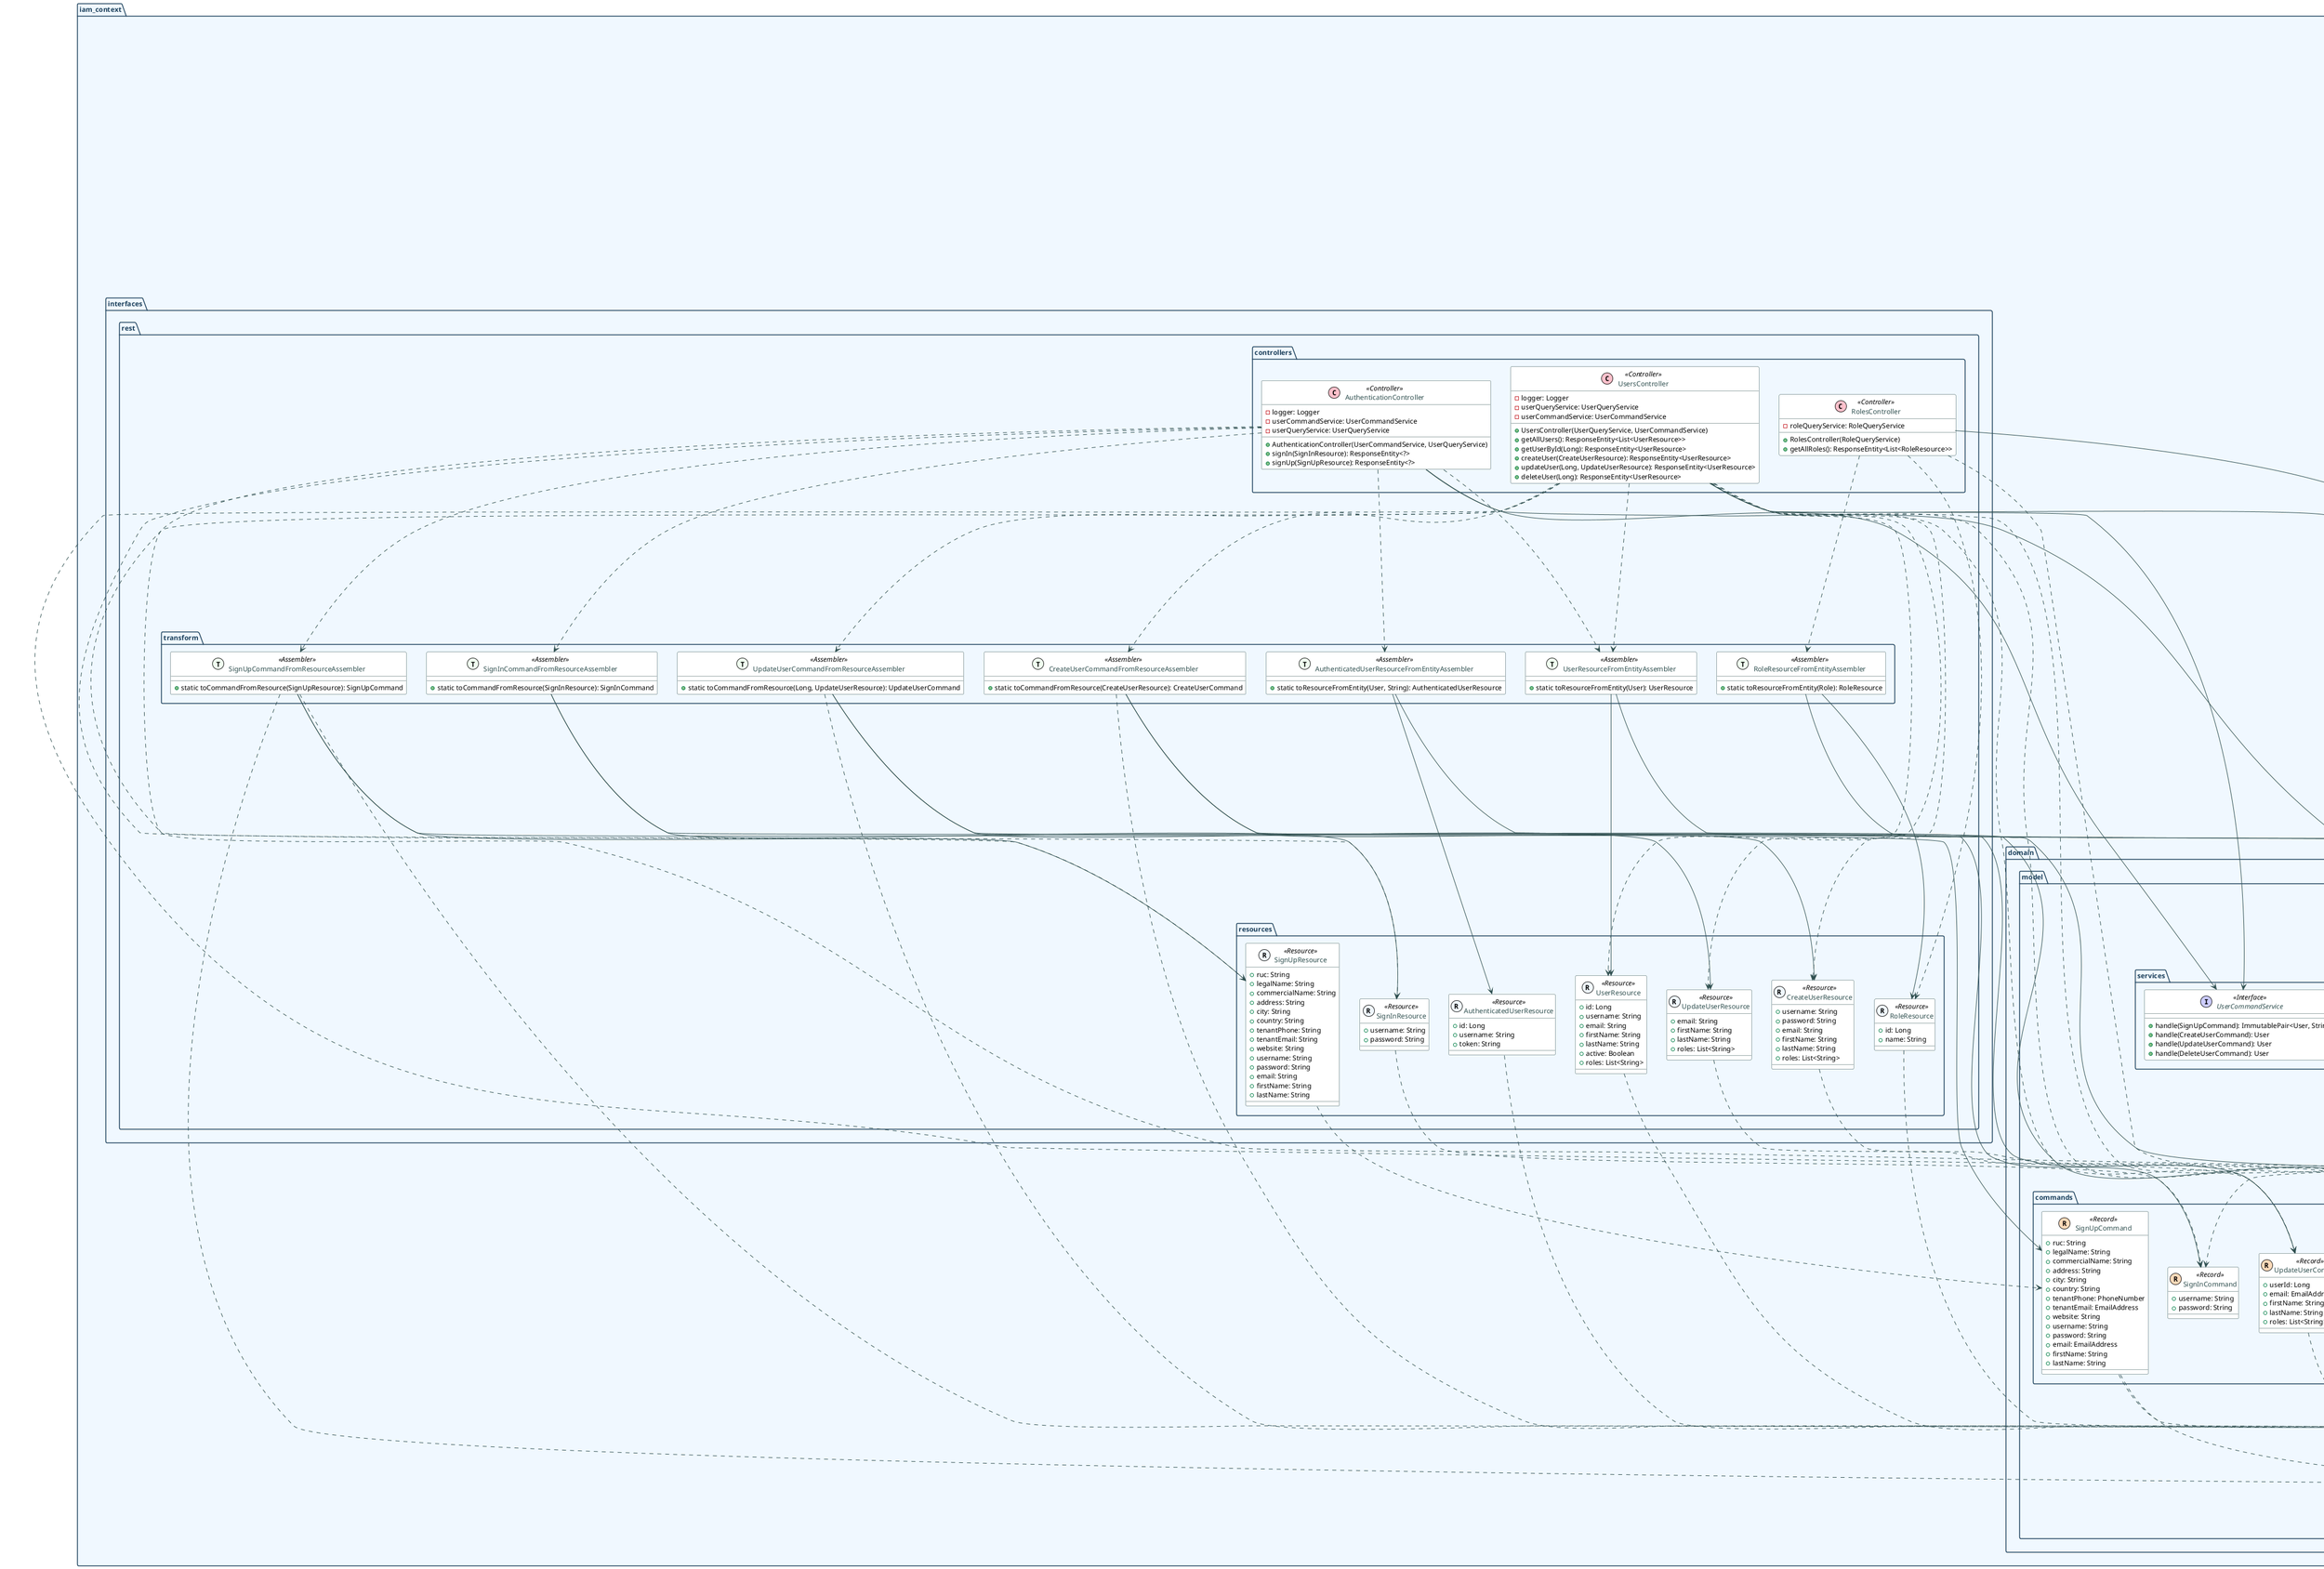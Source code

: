 @startuml
!define DARKBLUE #F0F8FF
!define LIGHTBLUE #E0F2F7
!define GREEN #E6FFE6
!define ORANGE #FFFAF0
!define GREY #F5F5F5
!define RED #FFEEEE
!define PURPLE #E6E6FA
!define TEAL #E0FFFF

skinparam defaultFontName "Arial"
skinparam defaultFontSize 12
skinparam class {
    BackgroundColor White
    ArrowColor #2F4F4F
    BorderColor #2F4F4F
    FontColor #2F4F4F
}
skinparam package {
    BackgroundColor DARKBLUE
    BorderColor #1C405B
    FontColor #1C405B
}
skinparam stereotype {
    FontColor #6A5ACD
}

package "iam_context" {

    package "application" {
        package "internal" {
            package "commandservices" {
                class RoleCommandServiceImpl <<(S, #ADD8E6) Service>> {
                    - roleRepository: RoleRepository
                    + RoleCommandServiceImpl(RoleRepository)
                    + handle(SeedRolesCommand)
                }

                class UserCommandServiceImpl <<(S, #ADD8E6) Service>> {
                    - logger: Logger
                    - userRepository: UserRepository
                    - tenantRepository: TenantRepository
                    - roleRepository: RoleRepository
                    - hashingService: HashingService
                    - tokenService: TokenService
                    + UserCommandServiceImpl(UserRepository, TenantRepository, RoleRepository, HashingService, TokenService)
                    + handle(SignUpCommand): ImmutablePair<User, String>
                    + handle(CreateUserCommand): User
                    + handle(UpdateUserCommand): User
                    + handle(DeleteUserCommand): User
                    - getRolesFromNames(List<String>): List<Role>
                }
            }

            package "queryservices" {
                class RoleQueryServiceImpl <<(S, #ADD8E6) Service>> {
                    - roleRepository: RoleRepository
                    + RoleQueryServiceImpl(RoleRepository)
                    + handle(GetAllRolesQuery): List<Role>
                    + handle(GetRoleByNameQuery): Optional<Role>
                }

                class UserQueryServiceImpl <<(S, #ADD8E6) Service>> {
                    - userRepository: UserRepository
                    - hashingService: HashingService
                    - tokenService: TokenService
                    + UserQueryServiceImpl(UserRepository, HashingService, TokenService)
                    + handle(GetAllUsersQuery): List<User>
                    + handle(GetUserByIdQuery): Optional<User>
                    + handle(GetUserByUsernameQuery): Optional<User>
                    + handle(SignInCommand): ImmutablePair<User, String>
                }
            }

            package "eventhandlers" {
                class ApplicationReadyEventHandler <<(S, #ADD8E6) Service>> {
                    - LOGGER: Logger
                    - roleCommandService: RoleCommandService
                    + ApplicationReadyEventHandler(RoleCommandService)
                    + on(ApplicationReadyEvent)
                }
            }

            package "outboundservices" {
                package "hashing" {
                    interface HashingService <<(I, #CCCCFF) Interface>> {
                        + encode(CharSequence): String
                        + matches(CharSequence, String): boolean
                    }
                }
                package "tokens" {
                    interface TokenService <<(I, #CCCCFF) Interface>> {
                        + generateToken(Authentication): String
                        + generateToken(String): String
                        + generateToken(String, Long): String
                        + getUsernameFromToken(String): String
                        + getTenantIdFromToken(String): Long
                        + validateToken(String): boolean
                        + getBearerTokenFrom(HttpServletRequest): String
                    }
                }
            }
        }
    }

    package "domain" {
        package "model" {
            package "aggregates" {
                class Tenant <<(A, #B0E0E6) AggregateRoot>> {
                    - ruc: String
                    - legalName: String
                    - code: String
                    - commercialName: String
                    - address: String
                    - city: String
                    - country: String
                    - phoneNumber: PhoneNumber <<Embedded>>
                    - email: EmailAddress <<Embedded>>
                    - website: String
                    - active: Boolean
                    + Tenant()
                    + Tenant(String, String, String, String, String, String, PhoneNumber, EmailAddress, String)
                    - generateCodeFromRuc(String): String
                    + activate()
                    + deactivate()
                    + isActive(): boolean
                    + getDisplayName(): String
                    + getIdentifier(): String
                    + getEmail(): String
                    + getPhone(): String
                }

                class User <<(A, #B0E0E6) AggregateRoot>> {
                    - username: String
                    - passwordHash: String
                    - email: EmailAddress <<Embedded>>
                    - firstName: String
                    - lastName: String
                    - active: Boolean
                    - tenantId: Long
                    - roles: Set<Role>
                    + User()
                    + User(String, String, EmailAddress, String, String, Long)
                    + User(String, String, EmailAddress, String, String, Long, List<Role>)
                    + activate()
                    + deactivate()
                    + isActive(): boolean
                    + getFullName(): String
                    + updatePassword(String)
                    + getEmail(): String
                    + setEmail(String)
                    + addRole(Role): User
                    + addRoles(List<Role>): User
                }
            }

            package "commands" {
                class CreateUserCommand <<(R, #FFDAB9) Record>> {
                    + username: String
                    + password: String
                    + email: EmailAddress
                    + firstName: String
                    + lastName: String
                    + roles: List<String>
                }
                class DeleteUserCommand <<(R, #FFDAB9) Record>> {
                    + userId: Long
                }
                class SeedRolesCommand <<(R, #FFDAB9) Record>> {
                }
                class SignInCommand <<(R, #FFDAB9) Record>> {
                    + username: String
                    + password: String
                }
                class SignUpCommand <<(R, #FFDAB9) Record>> {
                    + ruc: String
                    + legalName: String
                    + commercialName: String
                    + address: String
                    + city: String
                    + country: String
                    + tenantPhone: PhoneNumber
                    + tenantEmail: EmailAddress
                    + website: String
                    + username: String
                    + password: String
                    + email: EmailAddress
                    + firstName: String
                    + lastName: String
                }
                class UpdateUserCommand <<(R, #FFDAB9) Record>> {
                    + userId: Long
                    + email: EmailAddress
                    + firstName: String
                    + lastName: String
                    + roles: List<String>
                }
            }

            package "entities" {
                class Role <<(E, #90EE90) Entity>> {
                    - id: Long
                    - name: Roles <<Enumerated>>
                    + Role(Roles)
                    + getStringName(): String
                    + static getDefaultRole(): Role
                    + static toRoleFromName(String): Role
                    + static validateRoleSet(List<Role>): List<Role>
                }
            }

            package "queries" {
                class GetAllRolesQuery <<(R, #FFFACD) Record>> {
                }
                class GetAllUsersQuery <<(R, #FFFACD) Record>> {
                }
                class GetRoleByNameQuery <<(R, #FFFACD) Record>> {
                    + name: Roles
                }
                class GetUserByIdQuery <<(R, #FFFACD) Record>> {
                    + userId: Long
                }
                class GetUserByUsernameQuery <<(R, #FFFACD) Record>> {
                    + username: String
                }
            }

            package "valueobjects" {
                class EmailAddress <<(V, #DDA0DD) ValueObject>> {
                    + value: String
                    + EmailAddress(String)
                }
                class PhoneNumber <<(V, #DDA0DD) ValueObject>> {
                    + value: String
                    + PhoneNumber(String)
                }
                enum Roles <<(E, #D8BFD8) Enum>> {
                    ROLE_ADMIN
                    ROLE_LOGISTIC_SUPERVISOR
                    ROLE_LOGISTIC_OPERATOR
                }
            }

            package "services" {
                interface RoleCommandService <<(I, #CCCCFF) Interface>> {
                    + handle(SeedRolesCommand)
                }
                interface RoleQueryService <<(I, #CCCCFF) Interface>> {
                    + handle(GetAllRolesQuery): List<Role>
                    + handle(GetRoleByNameQuery): Optional<Role>
                }
                interface UserCommandService <<(I, #CCCCFF) Interface>> {
                    + handle(SignUpCommand): ImmutablePair<User, String>
                    + handle(CreateUserCommand): User
                    + handle(UpdateUserCommand): User
                    + handle(DeleteUserCommand): User
                }
                interface UserQueryService <<(I, #CCCCFF) Interface>> {
                    + handle(GetAllUsersQuery): List<User>
                    + handle(GetUserByIdQuery): Optional<User>
                    + handle(GetUserByUsernameQuery): Optional<User>
                    + handle(SignInCommand): ImmutablePair<User, String>
                }
            }
        }
    }

    package "infrastructure" {
        package "authorization" {
            package "sfs" {
                package "configuration" {
                    class WebSecurityConfiguration <<(C, #F0F8FF) Configuration>> {
                        - userDetailsService: UserDetailsService
                        - tokenService: BearerTokenService
                        - hashingService: BCryptHashingService
                        - unauthorizedRequestHandler: AuthenticationEntryPoint
                        + WebSecurityConfiguration(UserDetailsService, BearerTokenService, BCryptHashingService, AuthenticationEntryPoint)
                        + authorizationRequestFilter(): BearerAuthorizationRequestFilter
                        + authenticationManager(AuthenticationConfiguration): AuthenticationManager
                        + authenticationProvider(): DaoAuthenticationProvider
                        + passwordEncoder(): PasswordEncoder
                        + filterChain(HttpSecurity): SecurityFilterChain
                    }
                }
                package "model" {
                    class UserDetailsImpl <<(M, #ADD8E6) Model>> {
                        - id: Long
                        - username: String
                        - password: String
                        - email: String
                        - firstName: String
                        - lastName: String
                        - tenantId: Long
                        - accountNonExpired: boolean
                        - accountNonLocked: boolean
                        - credentialsNonExpired: boolean
                        - enabled: boolean
                        - authorities: Collection<? extends GrantedAuthority>
                        + UserDetailsImpl(Long, String, String, String, String, String, Long, boolean, Collection<? extends GrantedAuthority>)
                        + static build(User): UserDetailsImpl
                        + getFullName(): String
                        + getAuthorities(): Collection<? extends GrantedAuthority>
                        + getPassword(): String
                        + getUsername(): String
                        + isAccountNonExpired(): boolean
                        + isAccountNonLocked(): boolean
                        + isCredentialsNonExpired(): boolean
                        + isEnabled(): boolean
                    }
                    class UsernamePasswordAuthenticationTokenBuilder <<(M, #ADD8E6) Model>> {
                        + static build(UserDetails, HttpServletRequest): UsernamePasswordAuthenticationToken
                        + static build(UserDetails): UsernamePasswordAuthenticationToken
                    }
                }
                package "pipeline" {
                    class BearerAuthorizationRequestFilter <<(F, #E6E6FA) Filter>> {
                        - LOGGER: Logger
                        - tokenService: BearerTokenService
                        - userDetailsService: UserDetailsService
                        + BearerAuthorizationRequestFilter(BearerTokenService, UserDetailsService)
                        + doFilterInternal(HttpServletRequest, HttpServletResponse, FilterChain)
                    }
                    class SecurityFilterConfiguration <<(C, #F0F8FF) Configuration>> {
                        + tenantExtractionFilterRegistration(TenantExtractionFilter): FilterRegistrationBean<TenantExtractionFilter>
                    }
                    class TenantExtractionFilter <<(F, #E6E6FA) Filter>> {
                        - LOGGER: Logger
                        - tokenService: TokenServiceImpl
                        + TenantExtractionFilter(TokenServiceImpl)
                        + doFilterInternal(HttpServletRequest, HttpServletResponse, FilterChain)
                        - shouldNotFilter(HttpServletRequest): boolean
                    }
                    class UnauthorizedRequestHandlerEntryPoint <<(E, #FFEEEE) EntryPoint>> {
                        - LOGGER: Logger
                        + commence(HttpServletRequest, HttpServletResponse, AuthenticationException)
                    }
                }
                package "services" {
                    class UserDetailsServiceImpl <<(S, #ADD8E6) Service>> {
                        - userRepository: UserRepository
                        + UserDetailsServiceImpl(UserRepository)
                        + loadUserByUsername(String): UserDetails
                    }
                }
            }
        }
        package "hashing" {
            package "bcrypt" {
                interface BCryptHashingService <<(I, #CCCCFF) Interface>>
            }
            package "services" {
                class HashingServiceImpl <<(S, #ADD8E6) Service>> {
                    - passwordEncoder: BCryptPasswordEncoder
                    + HashingServiceImpl()
                    + encode(CharSequence): String
                    + matches(CharSequence, String): boolean
                }
            }
        }
        package "persistence" {
            package "jpa" {
                package "repositories" {
                    interface RoleRepository <<(R, #D3D3D3) Repository>> {
                        + findByName(Roles): Optional<Role>
                        + existsByName(Roles): boolean
                        + findAll(): List<Role>
                        + save(Role): Role
                    }
                    interface TenantRepository <<(R, #D3D3D3) Repository>> {
                        + findByRuc(String): Optional<Tenant>
                        + existsByRuc(String): boolean
                        + existsByEmail(EmailAddress): boolean
                        + findByLegalName(String): Optional<Tenant>
                        + findByEmailValue(String): Optional<Tenant>
                        + save(Tenant): Tenant
                    }
                    interface UserRepository <<(R, #D3D3D3) Repository>> {
                        + findByUsername(String): Optional<User>
                        + findByEmail(EmailAddress): Optional<User>
                        + existsByUsername(String): boolean
                        + existsByEmail(EmailAddress): boolean
                        + findByUsernameAndTenantId(String, Long): Optional<User>
                        + findAllByTenantId(Long): List<User>
                        + findByIdAndTenantId(Long, Long): Optional<User>
                        + existsByUsernameAndTenantId(String, Long): boolean
                        + existsByEmailAndTenantId(EmailAddress, Long): boolean
                        + save(User): User
                    }
                }
            }
        }
        package "tokens" {
            package "jwt" {
                interface BearerTokenService <<(I, #CCCCFF) Interface>>
                package "services" {
                    class TokenServiceImpl <<(S, #ADD8E6) Service>> {
                        - LOGGER: Logger
                        - secret: String <<Value>>
                        - expirationDays: int <<Value>>
                        + TokenServiceImpl()
                        + generateToken(Authentication): String
                        + generateToken(String): String
                        + generateToken(String, Long): String
                        + getUsernameFromToken(String): String
                        + getTenantIdFromToken(String): Long
                        + validateToken(String): boolean
                        - extractClaim(String, Function<Claims, T>): T
                        - extractAllClaims(String): Claims
                        - getSigningKey(): SecretKey
                        - isTokenPresentIn(String): boolean
                        - isBearerTokenIn(String): boolean
                        - extractTokenFrom(String): String
                        - getAuthorizationParameterFrom(HttpServletRequest): String
                        + getBearerTokenFrom(HttpServletRequest): String
                    }
                }
            }
        }
    }

    package "interfaces" {
        package "rest" {
            package "controllers" {
                class AuthenticationController <<(C, #FFC0CB) Controller>> {
                    - logger: Logger
                    - userCommandService: UserCommandService
                    - userQueryService: UserQueryService
                    + AuthenticationController(UserCommandService, UserQueryService)
                    + signIn(SignInResource): ResponseEntity<?>
                    + signUp(SignUpResource): ResponseEntity<?>
                }
                class RolesController <<(C, #FFC0CB) Controller>> {
                    - roleQueryService: RoleQueryService
                    + RolesController(RoleQueryService)
                    + getAllRoles(): ResponseEntity<List<RoleResource>>
                }
                class UsersController <<(C, #FFC0CB) Controller>> {
                    - logger: Logger
                    - userQueryService: UserQueryService
                    - userCommandService: UserCommandService
                    + UsersController(UserQueryService, UserCommandService)
                    + getAllUsers(): ResponseEntity<List<UserResource>>
                    + getUserById(Long): ResponseEntity<UserResource>
                    + createUser(CreateUserResource): ResponseEntity<UserResource>
                    + updateUser(Long, UpdateUserResource): ResponseEntity<UserResource>
                    + deleteUser(Long): ResponseEntity<UserResource>
                }
            }
            package "resources" {
                class AuthenticatedUserResource <<(R, #F0F8FF) Resource>> {
                    + id: Long
                    + username: String
                    + token: String
                }
                class CreateUserResource <<(R, #F0F8FF) Resource>> {
                    + username: String
                    + password: String
                    + email: String
                    + firstName: String
                    + lastName: String
                    + roles: List<String>
                }
                class RoleResource <<(R, #F0F8FF) Resource>> {
                    + id: Long
                    + name: String
                }
                class SignInResource <<(R, #F0F8FF) Resource>> {
                    + username: String
                    + password: String
                }
                class SignUpResource <<(R, #F0F8FF) Resource>> {
                    + ruc: String
                    + legalName: String
                    + commercialName: String
                    + address: String
                    + city: String
                    + country: String
                    + tenantPhone: String
                    + tenantEmail: String
                    + website: String
                    + username: String
                    + password: String
                    + email: String
                    + firstName: String
                    + lastName: String
                }
                class UpdateUserResource <<(R, #F0F8FF) Resource>> {
                    + email: String
                    + firstName: String
                    + lastName: String
                    + roles: List<String>
                }
                class UserResource <<(R, #F0F8FF) Resource>> {
                    + id: Long
                    + username: String
                    + email: String
                    + firstName: String
                    + lastName: String
                    + active: Boolean
                    + roles: List<String>
                }
            }
            package "transform" {
                class AuthenticatedUserResourceFromEntityAssembler <<(T, #F0FFF0) Assembler>> {
                    + static toResourceFromEntity(User, String): AuthenticatedUserResource
                }
                class CreateUserCommandFromResourceAssembler <<(T, #F0FFF0) Assembler>> {
                    + static toCommandFromResource(CreateUserResource): CreateUserCommand
                }
                class RoleResourceFromEntityAssembler <<(T, #F0FFF0) Assembler>> {
                    + static toResourceFromEntity(Role): RoleResource
                }
                class SignInCommandFromResourceAssembler <<(T, #F0FFF0) Assembler>> {
                    + static toCommandFromResource(SignInResource): SignInCommand
                }
                class SignUpCommandFromResourceAssembler <<(T, #F0FFF0) Assembler>> {
                    + static toCommandFromResource(SignUpResource): SignUpCommand
                }
                class UpdateUserCommandFromResourceAssembler <<(T, #F0FFF0) Assembler>> {
                    + static toCommandFromResource(Long, UpdateUserResource): UpdateUserCommand
                }
                class UserResourceFromEntityAssembler <<(T, #F0FFF0) Assembler>> {
                    + static toResourceFromEntity(User): UserResource
                }
            }
        }
    }
}

abstract class AuditableAbstractAggregateRoot<T> {
    + getId(): Long
}



WebSecurityConfiguration --> BearerTokenService
WebSecurityConfiguration --> BCryptHashingService
WebSecurityConfiguration --> BearerAuthorizationRequestFilter : creates
UserDetailsImpl --> User
BearerAuthorizationRequestFilter --> BearerTokenService
BearerAuthorizationRequestFilter --> UsernamePasswordAuthenticationTokenBuilder
SecurityFilterConfiguration --> TenantExtractionFilter : registers
TenantExtractionFilter --> TokenServiceImpl
UserDetailsServiceImpl --> UserRepository
UserDetailsServiceImpl --> UserDetailsImpl

HashingServiceImpl ..|> BCryptHashingService
BCryptHashingService ..|> HashingService

RoleRepository ..> Role
TenantRepository ..> Tenant
TenantRepository ..> EmailAddress
UserRepository ..> User
UserRepository ..> EmailAddress
UserRepository ..> Roles

BearerTokenService ..|> TokenService
TokenServiceImpl ..|> BearerTokenService

AuthenticationController --> UserCommandService
AuthenticationController --> UserQueryService
AuthenticationController ..> SignInResource
AuthenticationController ..> SignUpResource
AuthenticationController ..> SignInCommandFromResourceAssembler
AuthenticationController ..> SignUpCommandFromResourceAssembler
AuthenticationController ..> AuthenticatedUserResourceFromEntityAssembler
AuthenticationController ..> UserResourceFromEntityAssembler
RolesController --> RoleQueryService
RolesController ..> GetAllRolesQuery
RolesController ..> RoleResourceFromEntityAssembler
RolesController ..> RoleResource
UsersController --> UserQueryService
UsersController --> UserCommandService
UsersController ..> GetAllUsersQuery
UsersController ..> GetUserByIdQuery
UsersController ..> CreateUserResource
UsersController ..> UpdateUserResource
UsersController ..> UserResource
UsersController ..> CreateUserCommand
UsersController ..> UpdateUserCommand
UsersController ..> DeleteUserCommand
UsersController ..> CreateUserCommandFromResourceAssembler
UsersController ..> UpdateUserCommandFromResourceAssembler
UsersController ..> UserResourceFromEntityAssembler

AuthenticatedUserResource ..> Roles
CreateUserResource ..> CreateUserCommand
RoleResource ..> Roles
SignInResource ..> SignInCommand
SignUpResource ..> SignUpCommand
UpdateUserResource ..> UpdateUserCommand
UserResource ..> Roles

AuthenticatedUserResourceFromEntityAssembler --> User
AuthenticatedUserResourceFromEntityAssembler --> AuthenticatedUserResource
CreateUserCommandFromResourceAssembler --> CreateUserResource
CreateUserCommandFromResourceAssembler --> CreateUserCommand
CreateUserCommandFromResourceAssembler ..> EmailAddress
RoleResourceFromEntityAssembler --> Role
RoleResourceFromEntityAssembler --> RoleResource
SignInCommandFromResourceAssembler --> SignInResource
SignInCommandFromResourceAssembler --> SignInCommand
SignUpCommandFromResourceAssembler --> SignUpResource
SignUpCommandFromResourceAssembler --> SignUpCommand
SignUpCommandFromResourceAssembler ..> PhoneNumber
SignUpCommandFromResourceAssembler ..> EmailAddress
UpdateUserCommandFromResourceAssembler --> UpdateUserResource
UpdateUserCommandFromResourceAssembler --> UpdateUserCommand
UpdateUserCommandFromResourceAssembler ..> EmailAddress
UserResourceFromEntityAssembler --> User
UserResourceFromEntityAssembler --> UserResource

UserCommandServiceImpl --> UserRepository
UserCommandServiceImpl --> TenantRepository
UserCommandServiceImpl --> RoleRepository
UserCommandServiceImpl --> HashingService
UserCommandServiceImpl --> TokenService
UserCommandServiceImpl ..> Roles
UserCommandServiceImpl ..> User
UserCommandServiceImpl ..> Tenant
RoleCommandServiceImpl --> RoleRepository
RoleCommandServiceImpl ..> Roles
RoleCommandServiceImpl ..> Role
RoleCommandServiceImpl ..> SeedRolesCommand

UserQueryServiceImpl --> UserRepository
UserQueryServiceImpl --> HashingService
UserQueryServiceImpl --> TokenService
UserQueryServiceImpl ..> User
UserQueryServiceImpl ..> SignInCommand
RoleQueryServiceImpl --> RoleRepository
RoleQueryServiceImpl ..> Role
RoleQueryServiceImpl ..> GetAllRolesQuery
RoleQueryServiceImpl ..> GetRoleByNameQuery
RoleQueryServiceImpl ..> Roles


Tenant --* PhoneNumber
Tenant --* EmailAddress
User --* EmailAddress
User "n" -- "1" Tenant : tenantId >
User "n" -- "n" Role : roles >

CreateUserCommand ..> EmailAddress
SignUpCommand ..> PhoneNumber
SignUpCommand ..> EmailAddress
UpdateUserCommand ..> EmailAddress

Role --* Roles

GetRoleByNameQuery ..> Roles

User --|> AuditableAbstractAggregateRoot
Tenant --|> AuditableAbstractAggregateRoot

@enduml